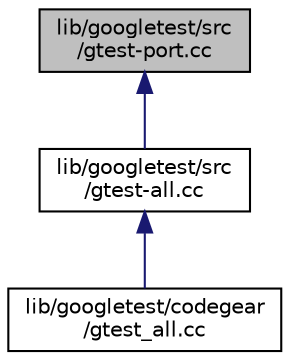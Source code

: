 digraph "lib/googletest/src/gtest-port.cc"
{
 // INTERACTIVE_SVG=YES
 // LATEX_PDF_SIZE
  bgcolor="transparent";
  edge [fontname="Helvetica",fontsize="10",labelfontname="Helvetica",labelfontsize="10"];
  node [fontname="Helvetica",fontsize="10",shape=record];
  Node1 [label="lib/googletest/src\l/gtest-port.cc",height=0.2,width=0.4,color="black", fillcolor="grey75", style="filled", fontcolor="black",tooltip=" "];
  Node1 -> Node2 [dir="back",color="midnightblue",fontsize="10",style="solid",fontname="Helvetica"];
  Node2 [label="lib/googletest/src\l/gtest-all.cc",height=0.2,width=0.4,color="black",URL="$gtest-all_8cc.html",tooltip=" "];
  Node2 -> Node3 [dir="back",color="midnightblue",fontsize="10",style="solid",fontname="Helvetica"];
  Node3 [label="lib/googletest/codegear\l/gtest_all.cc",height=0.2,width=0.4,color="black",URL="$gtest__all_8cc.html",tooltip=" "];
}
